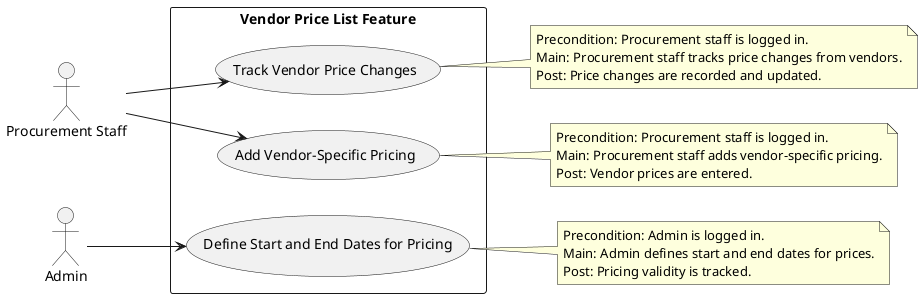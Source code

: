 @startuml
left to right direction

actor "Procurement Staff" as Procurement
actor "Admin" as Admin

rectangle "Vendor Price List Feature" as System {
    usecase "Add Vendor-Specific Pricing" as UC_AddVendorPricing
    usecase "Define Start and End Dates for Pricing" as UC_PriceValidityDates
    usecase "Track Vendor Price Changes" as UC_TrackPriceChanges
}

Procurement --> UC_AddVendorPricing
Admin --> UC_PriceValidityDates
Procurement --> UC_TrackPriceChanges

note right of UC_AddVendorPricing
    Precondition: Procurement staff is logged in.
    Main: Procurement staff adds vendor-specific pricing.
    Post: Vendor prices are entered.
end note

note right of UC_PriceValidityDates
    Precondition: Admin is logged in.
    Main: Admin defines start and end dates for prices.
    Post: Pricing validity is tracked.
end note

note right of UC_TrackPriceChanges
    Precondition: Procurement staff is logged in.
    Main: Procurement staff tracks price changes from vendors.
    Post: Price changes are recorded and updated.
end note

@enduml
